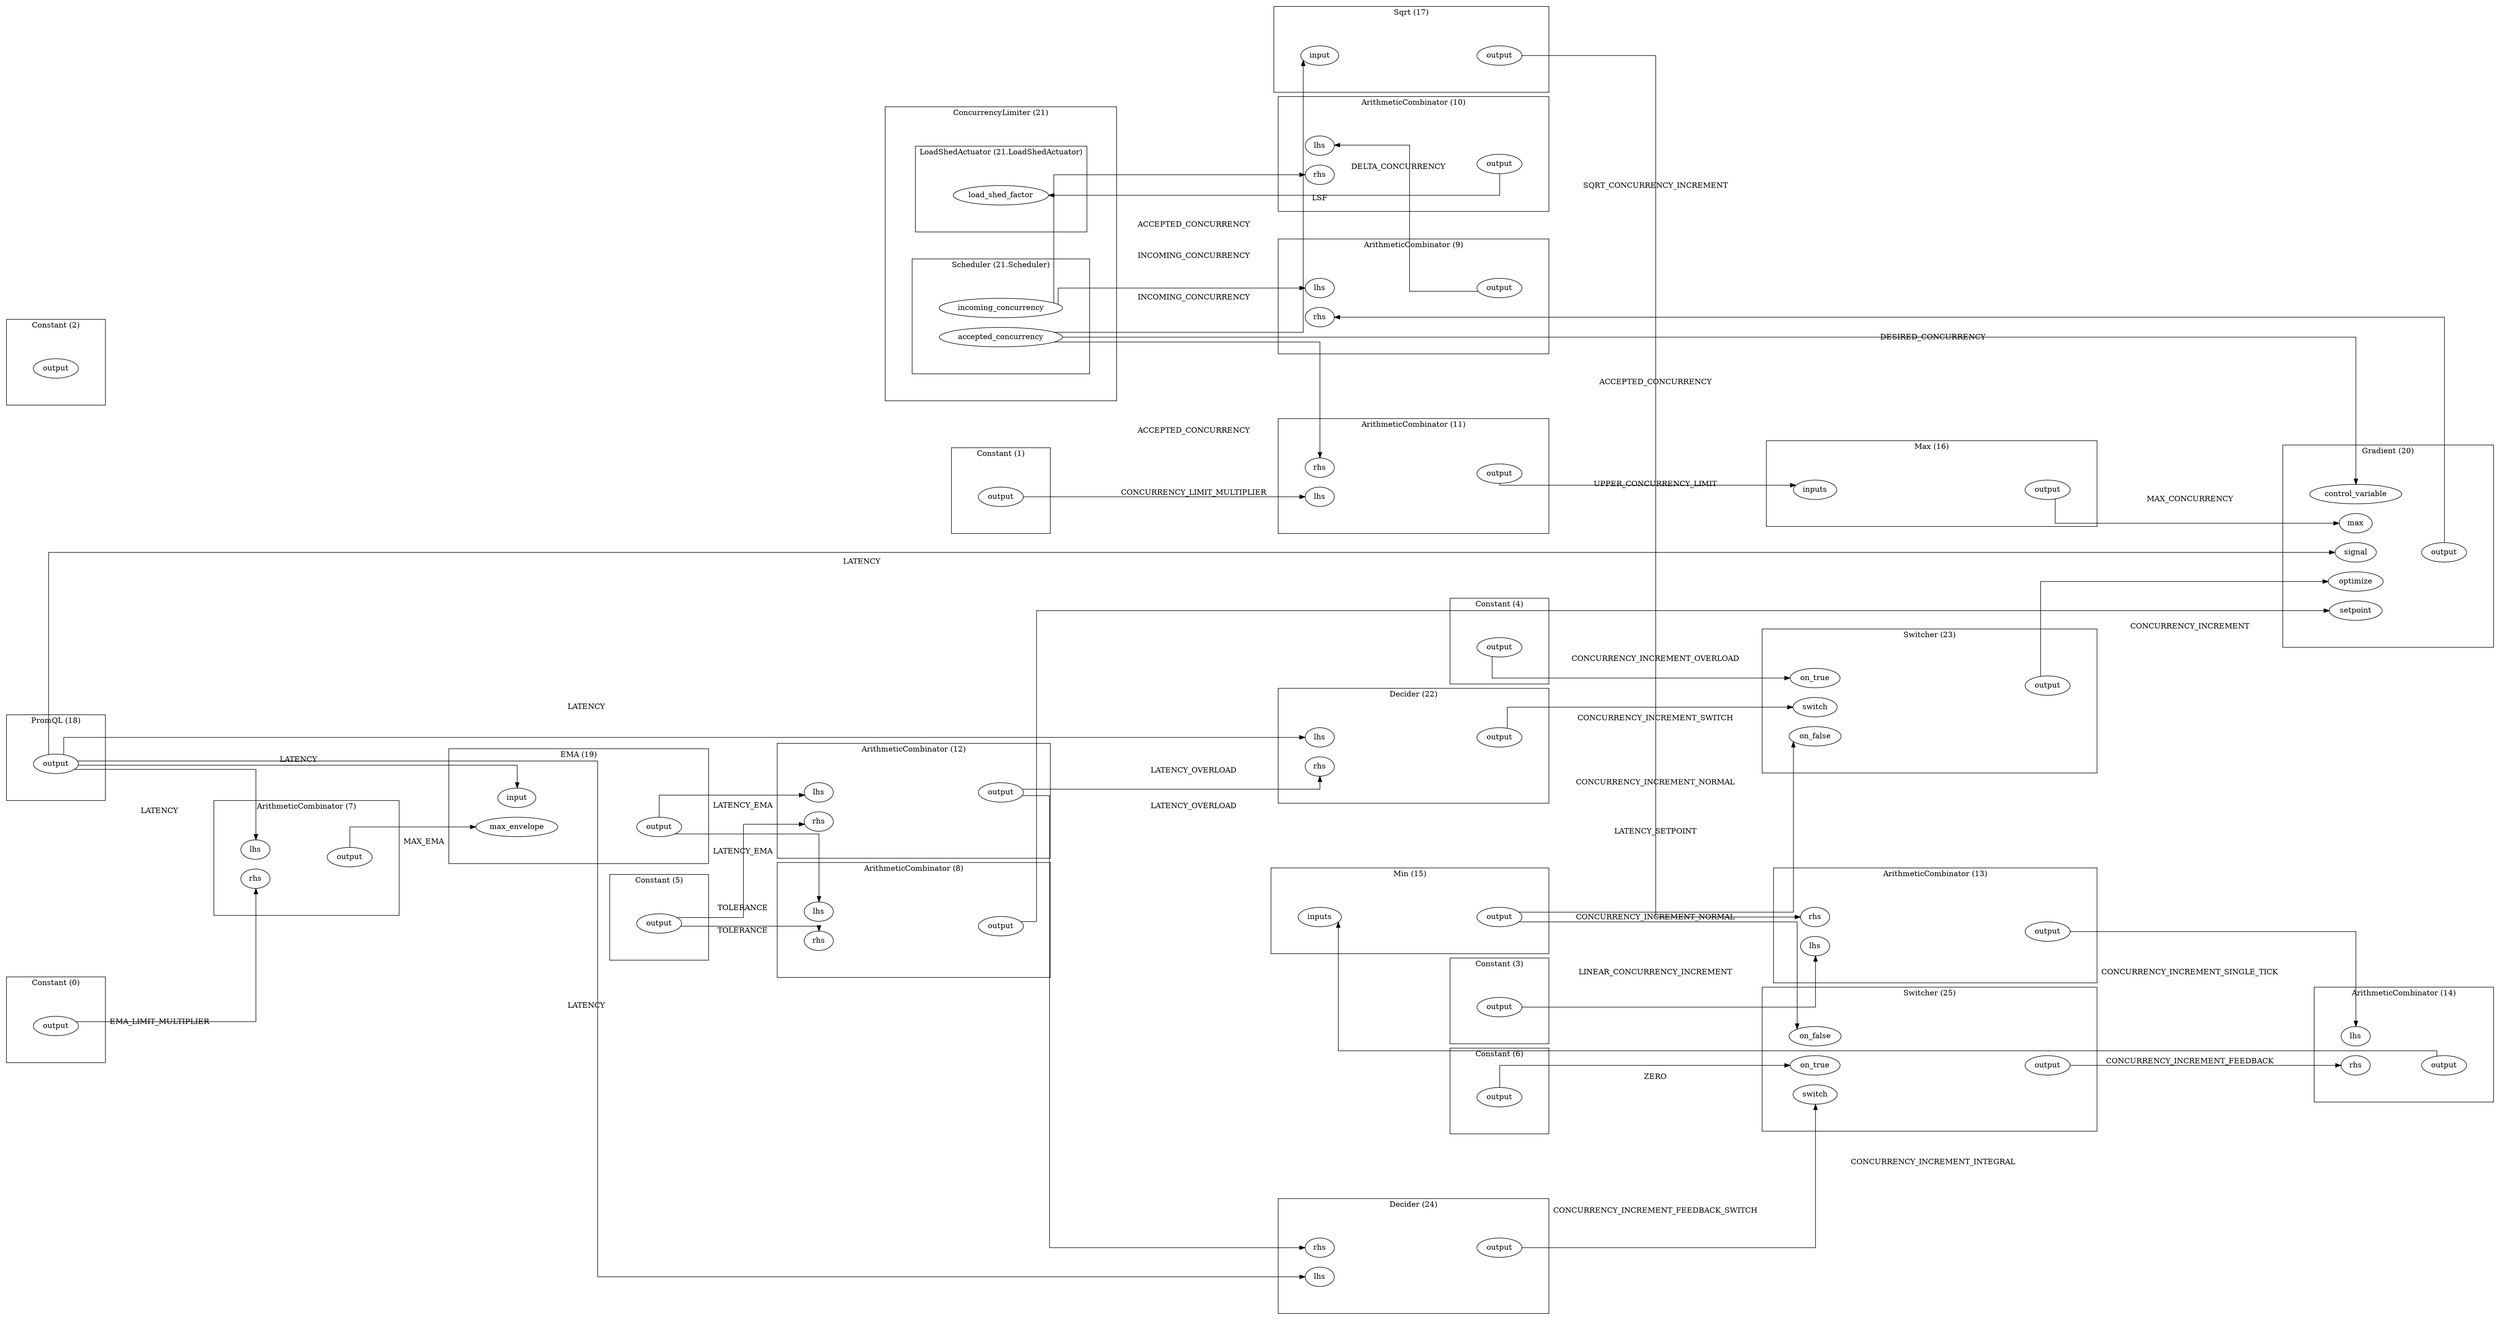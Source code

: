 digraph  {
	subgraph cluster_s27 {
		label="ArithmeticCombinator (10)";margin="50.0";
		n29[label="lhs"];
		n30[label="output"];
		n28[label="rhs"];
		n29->n30[style="invis"];
		{rank=same; n28;n29;};
		{rank=same; n30;};
		
	}
	subgraph cluster_s31 {
		label="ArithmeticCombinator (11)";margin="50.0";
		n32[label="lhs"];
		n34[label="output"];
		n33[label="rhs"];
		n33->n34[style="invis"];
		{rank=same; n32;n33;};
		{rank=same; n34;};
		
	}
	subgraph cluster_s35 {
		label="ArithmeticCombinator (12)";margin="50.0";
		n37[label="lhs"];
		n38[label="output"];
		n36[label="rhs"];
		n37->n38[style="invis"];
		{rank=same; n36;n37;};
		{rank=same; n38;};
		
	}
	subgraph cluster_s39 {
		label="ArithmeticCombinator (13)";margin="50.0";
		n40[label="lhs"];
		n42[label="output"];
		n41[label="rhs"];
		n41->n42[style="invis"];
		{rank=same; n40;n41;};
		{rank=same; n42;};
		
	}
	subgraph cluster_s43 {
		label="ArithmeticCombinator (14)";margin="50.0";
		n44[label="lhs"];
		n46[label="output"];
		n45[label="rhs"];
		n45->n46[style="invis"];
		{rank=same; n44;n45;};
		{rank=same; n46;};
		
	}
	subgraph cluster_s15 {
		label="ArithmeticCombinator (7)";margin="50.0";
		n16[label="lhs"];
		n18[label="output"];
		n17[label="rhs"];
		n17->n18[style="invis"];
		{rank=same; n16;n17;};
		{rank=same; n18;};
		
	}
	subgraph cluster_s19 {
		label="ArithmeticCombinator (8)";margin="50.0";
		n20[label="lhs"];
		n22[label="output"];
		n21[label="rhs"];
		n21->n22[style="invis"];
		{rank=same; n20;n21;};
		{rank=same; n22;};
		
	}
	subgraph cluster_s23 {
		label="ArithmeticCombinator (9)";margin="50.0";
		n25[label="lhs"];
		n26[label="output"];
		n24[label="rhs"];
		n25->n26[style="invis"];
		{rank=same; n24;n25;};
		{rank=same; n26;};
		
	}
	subgraph cluster_s69 {
		subgraph cluster_s73 {
			label="LoadShedActuator (21.LoadShedActuator)";margin="50.0";
			n74[label="load_shed_factor"];
			{rank=same; n74;};
			
		}
		subgraph cluster_s70 {
			label="Scheduler (21.Scheduler)";margin="50.0";
			n72[label="accepted_concurrency"];
			n71[label="incoming_concurrency"];
			{rank=same; n71;n72;};
			
		}
		label="ConcurrencyLimiter (21)";margin="50.0";
		
	}
	subgraph cluster_s1 {
		label="Constant (0)";margin="50.0";
		n2[label="output"];
		{rank=same; n2;};
		
	}
	subgraph cluster_s3 {
		label="Constant (1)";margin="50.0";
		n4[label="output"];
		{rank=same; n4;};
		
	}
	subgraph cluster_s5 {
		label="Constant (2)";margin="50.0";
		n6[label="output"];
		{rank=same; n6;};
		
	}
	subgraph cluster_s7 {
		label="Constant (3)";margin="50.0";
		n8[label="output"];
		{rank=same; n8;};
		
	}
	subgraph cluster_s9 {
		label="Constant (4)";margin="50.0";
		n10[label="output"];
		{rank=same; n10;};
		
	}
	subgraph cluster_s11 {
		label="Constant (5)";margin="50.0";
		n12[label="output"];
		{rank=same; n12;};
		
	}
	subgraph cluster_s13 {
		label="Constant (6)";margin="50.0";
		n14[label="output"];
		{rank=same; n14;};
		
	}
	subgraph cluster_s75 {
		label="Decider (22)";margin="50.0";
		n77[label="lhs"];
		n78[label="output"];
		n76[label="rhs"];
		n77->n78[style="invis"];
		{rank=same; n76;n77;};
		{rank=same; n78;};
		
	}
	subgraph cluster_s84 {
		label="Decider (24)";margin="50.0";
		n85[label="lhs"];
		n87[label="output"];
		n86[label="rhs"];
		n86->n87[style="invis"];
		{rank=same; n85;n86;};
		{rank=same; n87;};
		
	}
	subgraph cluster_s58 {
		label="EMA (19)";margin="50.0";
		n59[label="input"];
		n60[label="max_envelope"];
		n61[label="output"];
		n60->n61[style="invis"];
		{rank=same; n59;n60;};
		{rank=same; n61;};
		
	}
	subgraph cluster_s62 {
		label="Gradient (20)";margin="50.0";
		n65[label="control_variable"];
		n64[label="max"];
		n63[label="optimize"];
		n68[label="output"];
		n67[label="setpoint"];
		n66[label="signal"];
		n67->n68[style="invis"];
		{rank=same; n63;n64;n65;n66;n67;};
		{rank=same; n68;};
		
	}
	subgraph cluster_s50 {
		label="Max (16)";margin="50.0";
		n51[label="inputs"];
		n52[label="output"];
		n51->n52[style="invis"];
		{rank=same; n51;};
		{rank=same; n52;};
		
	}
	subgraph cluster_s47 {
		label="Min (15)";margin="50.0";
		n48[label="inputs"];
		n49[label="output"];
		n48->n49[style="invis"];
		{rank=same; n48;};
		{rank=same; n49;};
		
	}
	subgraph cluster_s56 {
		label="PromQL (18)";margin="50.0";
		n57[label="output"];
		{rank=same; n57;};
		
	}
	subgraph cluster_s53 {
		label="Sqrt (17)";margin="50.0";
		n54[label="input"];
		n55[label="output"];
		n54->n55[style="invis"];
		{rank=same; n54;};
		{rank=same; n55;};
		
	}
	subgraph cluster_s79 {
		label="Switcher (23)";margin="50.0";
		n81[label="on_false"];
		n80[label="on_true"];
		n83[label="output"];
		n82[label="switch"];
		n82->n83[style="invis"];
		{rank=same; n80;n81;n82;};
		{rank=same; n83;};
		
	}
	subgraph cluster_s88 {
		label="Switcher (25)";margin="50.0";
		n89[label="on_false"];
		n91[label="on_true"];
		n92[label="output"];
		n90[label="switch"];
		n91->n92[style="invis"];
		{rank=same; n89;n90;n91;};
		{rank=same; n92;};
		
	}
	rankdir="LR";splines="ortho";
	n72->n33[label="ACCEPTED_CONCURRENCY"];
	n72->n54[label="ACCEPTED_CONCURRENCY"];
	n72->n65[label="ACCEPTED_CONCURRENCY"];
	n71->n25[label="INCOMING_CONCURRENCY"];
	n71->n28[label="INCOMING_CONCURRENCY"];
	n10->n80[label="CONCURRENCY_INCREMENT_OVERLOAD"];
	n38->n76[label="LATENCY_OVERLOAD"];
	n38->n86[label="LATENCY_OVERLOAD"];
	n46->n48[label="CONCURRENCY_INCREMENT_INTEGRAL"];
	n26->n29[label="DELTA_CONCURRENCY"];
	n92->n45[label="CONCURRENCY_INCREMENT_FEEDBACK"];
	n52->n64[label="MAX_CONCURRENCY"];
	n61->n20[label="LATENCY_EMA"];
	n61->n37[label="LATENCY_EMA"];
	n12->n21[label="TOLERANCE"];
	n12->n36[label="TOLERANCE"];
	n18->n60[label="MAX_EMA"];
	n83->n63[label="CONCURRENCY_INCREMENT"];
	n87->n90[label="CONCURRENCY_INCREMENT_FEEDBACK_SWITCH"];
	n2->n17[label="EMA_LIMIT_MULTIPLIER"];
	n14->n91[label="ZERO"];
	n78->n82[label="CONCURRENCY_INCREMENT_SWITCH"];
	n55->n41[label="SQRT_CONCURRENCY_INCREMENT"];
	n68->n24[label="DESIRED_CONCURRENCY"];
	n4->n32[label="CONCURRENCY_LIMIT_MULTIPLIER"];
	n30->n74[label="LSF"];
	n42->n44[label="CONCURRENCY_INCREMENT_SINGLE_TICK"];
	n57->n16[label="LATENCY"];
	n57->n59[label="LATENCY"];
	n57->n66[label="LATENCY"];
	n57->n77[label="LATENCY"];
	n57->n85[label="LATENCY"];
	n34->n51[label="UPPER_CONCURRENCY_LIMIT"];
	n49->n81[label="CONCURRENCY_INCREMENT_NORMAL"];
	n49->n89[label="CONCURRENCY_INCREMENT_NORMAL"];
	n8->n40[label="LINEAR_CONCURRENCY_INCREMENT"];
	n22->n67[label="LATENCY_SETPOINT"];
	
}
